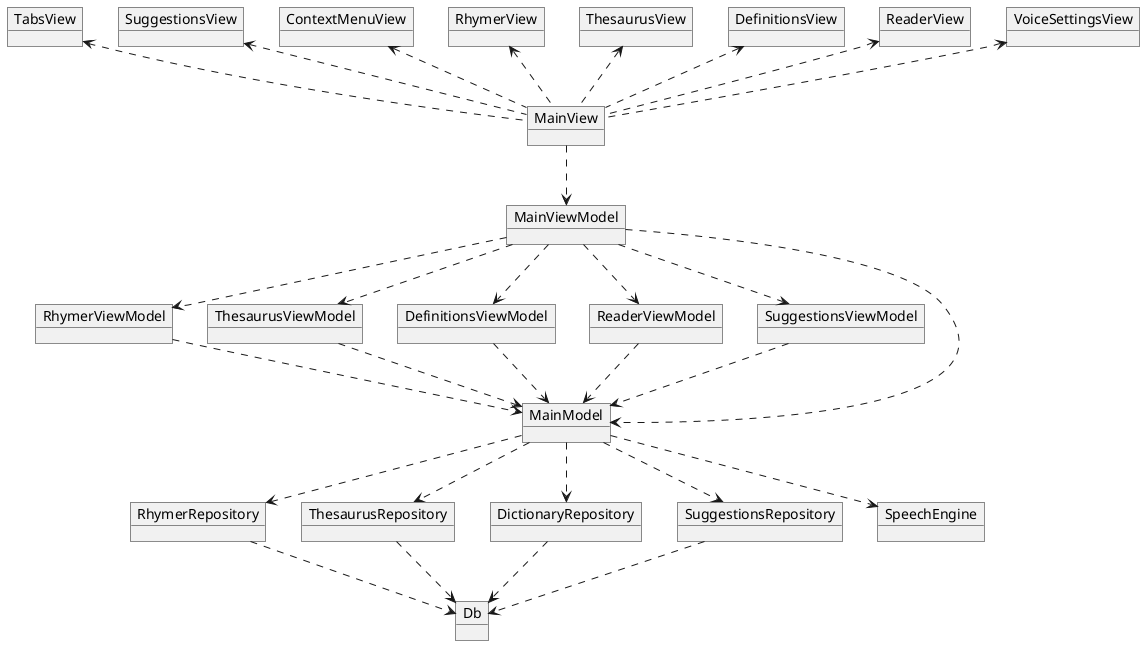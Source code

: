 @startuml
object TabsView
object SuggestionsView
object ContextMenuView
object RhymerView
object ThesaurusView
object DefinitionsView
object ReaderView
object VoiceSettingsView
object MainView

object MainViewModel
object RhymerViewModel
object ThesaurusViewModel
object DefinitionsViewModel
object ReaderViewModel
object SuggestionsViewModel

object MainModel
object RhymerRepository
object ThesaurusRepository
object DictionaryRepository
object SuggestionsRepository
object SpeechEngine


object Db

TabsView <.. MainView
ContextMenuView <.. MainView
RhymerView <.. MainView
ThesaurusView <.. MainView
DefinitionsView <.. MainView
ReaderView <.. MainView
VoiceSettingsView <.. MainView
SuggestionsView <.. MainView
MainView ..> MainViewModel

MainViewModel ..> MainModel
MainViewModel ..> RhymerViewModel
MainViewModel ..> ThesaurusViewModel
MainViewModel ..> DefinitionsViewModel
MainViewModel ..> ReaderViewModel
MainViewModel ..> SuggestionsViewModel

RhymerViewModel ..> MainModel
ThesaurusViewModel ..> MainModel
DefinitionsViewModel ..> MainModel
ReaderViewModel ..> MainModel
SuggestionsViewModel ..> MainModel

MainModel ..> SpeechEngine
MainModel ..> RhymerRepository
MainModel ..> ThesaurusRepository 
MainModel ..> DictionaryRepository
MainModel ..> SuggestionsRepository

RhymerRepository ..> Db
ThesaurusRepository ..> Db
DictionaryRepository ..> Db
SuggestionsRepository ..> Db

@enduml
